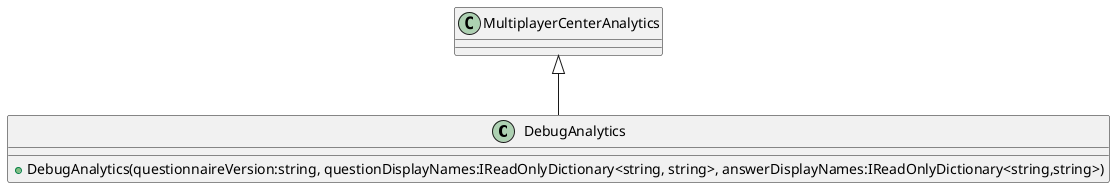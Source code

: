 @startuml
class DebugAnalytics {
    + DebugAnalytics(questionnaireVersion:string, questionDisplayNames:IReadOnlyDictionary<string, string>, answerDisplayNames:IReadOnlyDictionary<string,string>)
}
MultiplayerCenterAnalytics <|-- DebugAnalytics
@enduml
